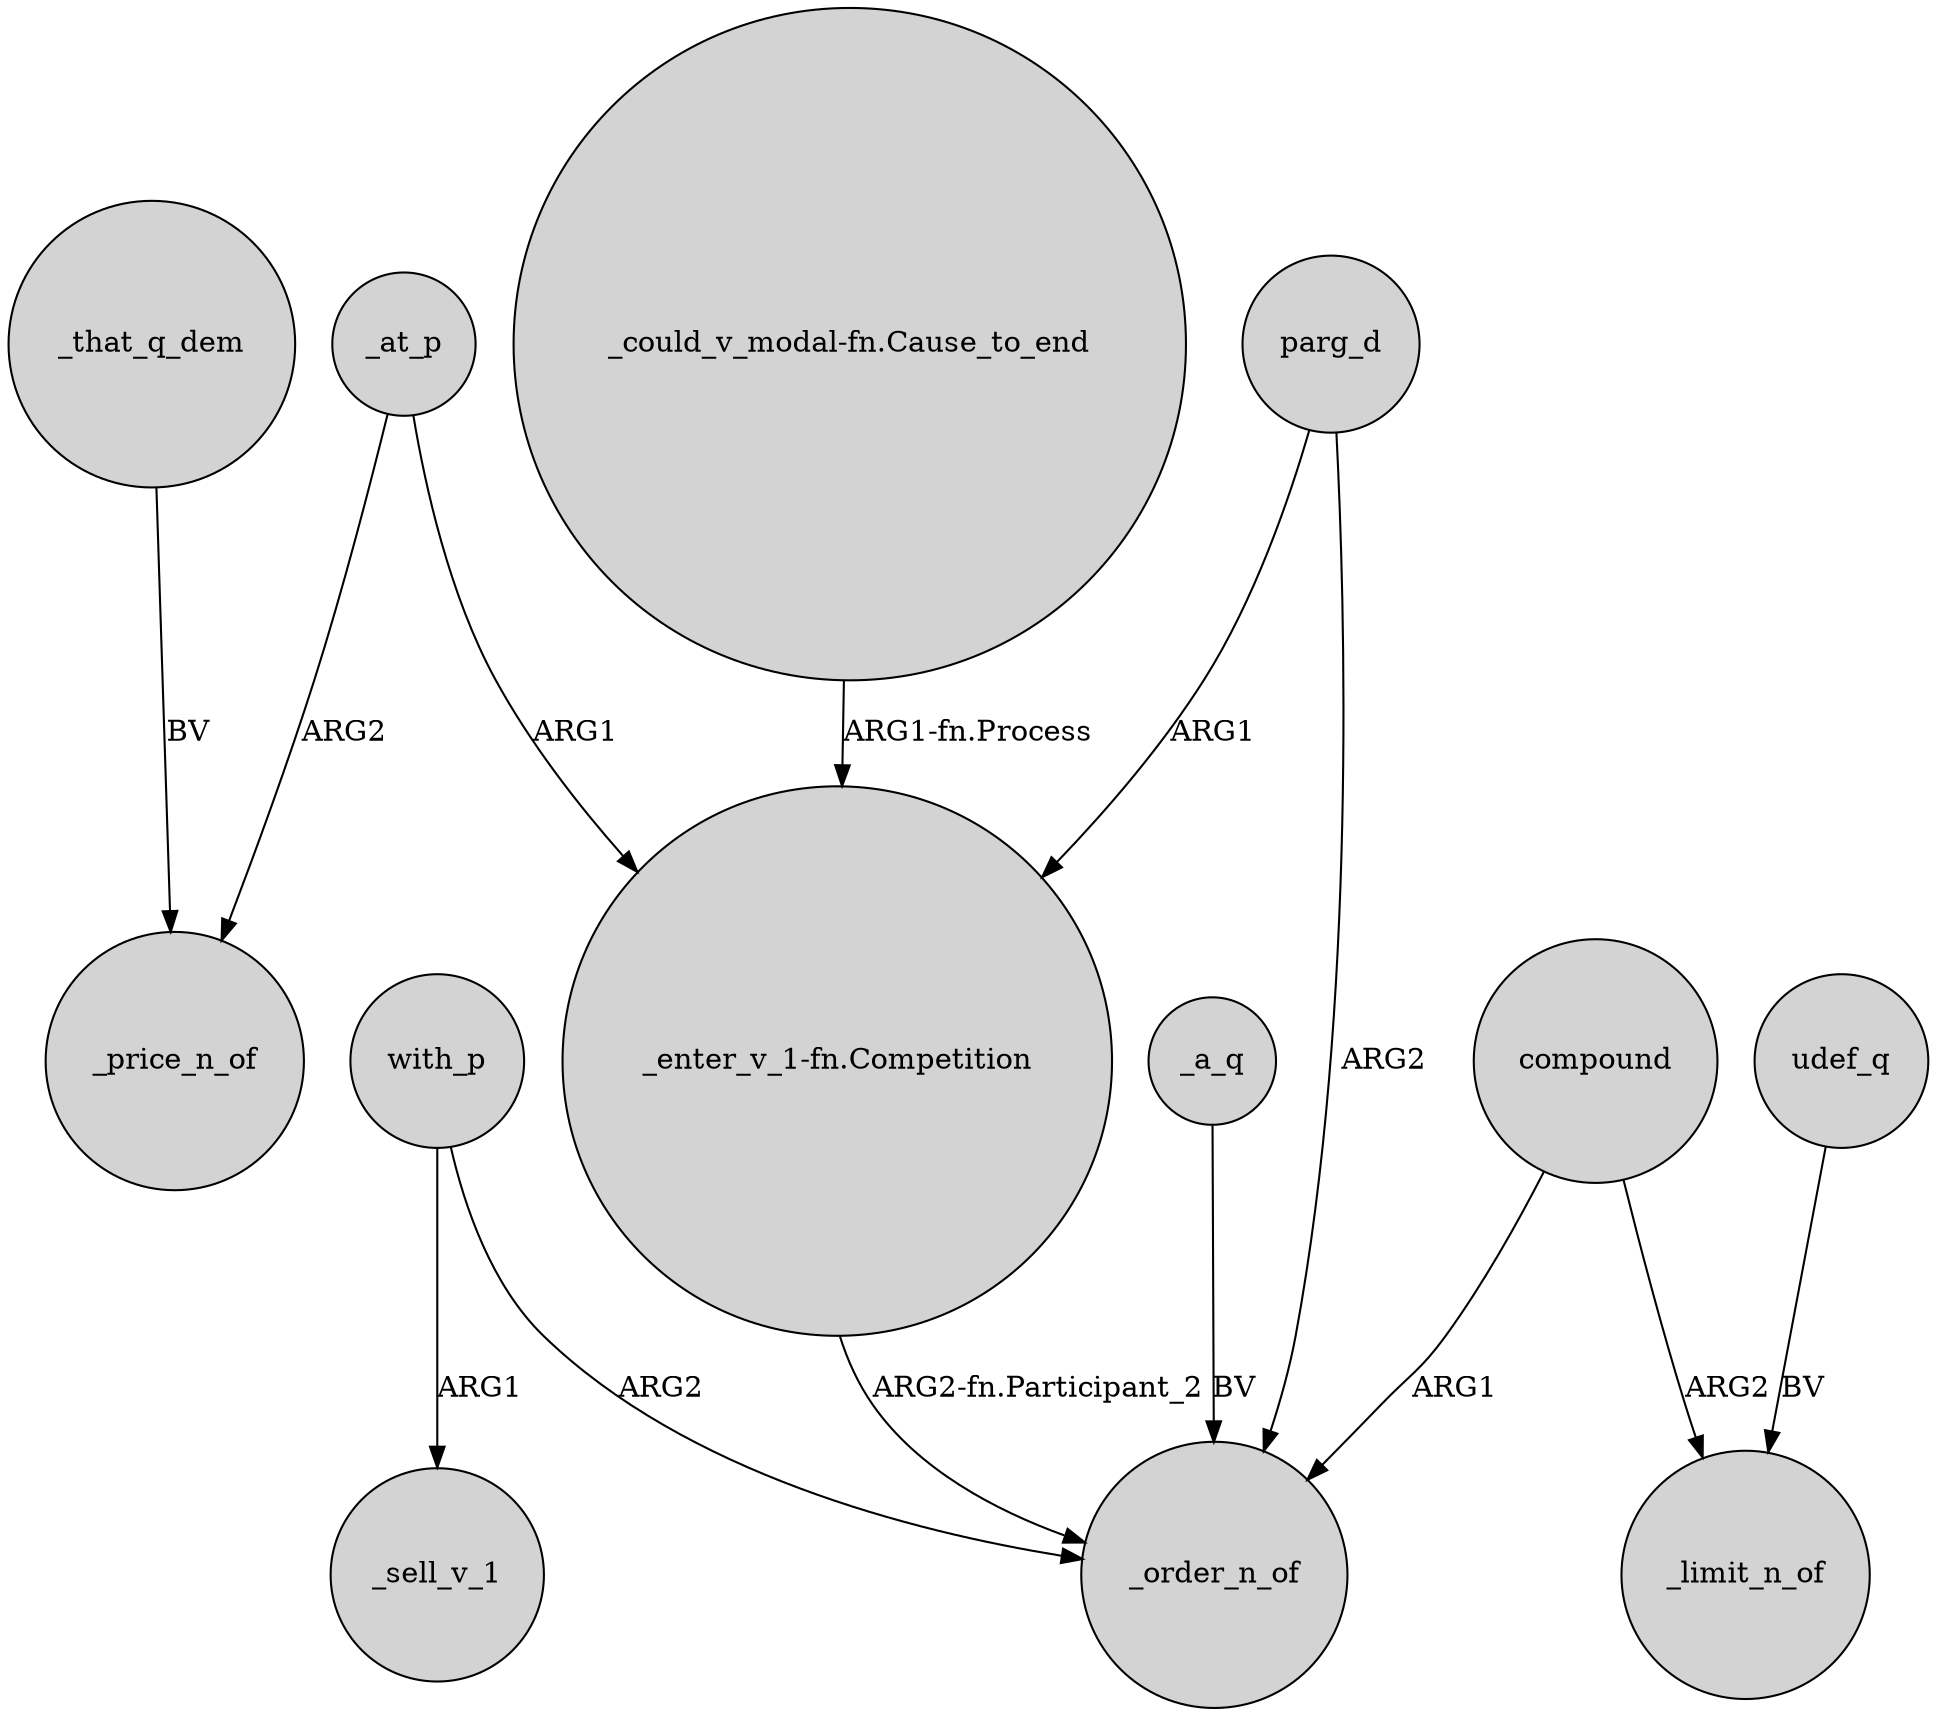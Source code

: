 digraph {
	node [shape=circle style=filled]
	_that_q_dem -> _price_n_of [label=BV]
	with_p -> _sell_v_1 [label=ARG1]
	compound -> _limit_n_of [label=ARG2]
	compound -> _order_n_of [label=ARG1]
	with_p -> _order_n_of [label=ARG2]
	_a_q -> _order_n_of [label=BV]
	parg_d -> "_enter_v_1-fn.Competition" [label=ARG1]
	parg_d -> _order_n_of [label=ARG2]
	_at_p -> _price_n_of [label=ARG2]
	_at_p -> "_enter_v_1-fn.Competition" [label=ARG1]
	udef_q -> _limit_n_of [label=BV]
	"_enter_v_1-fn.Competition" -> _order_n_of [label="ARG2-fn.Participant_2"]
	"_could_v_modal-fn.Cause_to_end" -> "_enter_v_1-fn.Competition" [label="ARG1-fn.Process"]
}
